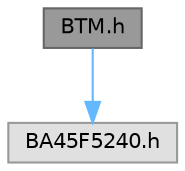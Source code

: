 digraph "BTM.h"
{
 // LATEX_PDF_SIZE
  bgcolor="transparent";
  edge [fontname=Helvetica,fontsize=10,labelfontname=Helvetica,labelfontsize=10];
  node [fontname=Helvetica,fontsize=10,shape=box,height=0.2,width=0.4];
  Node1 [id="Node000001",label="BTM.h",height=0.2,width=0.4,color="gray40", fillcolor="grey60", style="filled", fontcolor="black",tooltip="Header file for Time Base 0 & 1 control and configuration for Holtek MCUs Provides macros for enablin..."];
  Node1 -> Node2 [id="edge3_Node000001_Node000002",color="steelblue1",style="solid",tooltip=" "];
  Node2 [id="Node000002",label="BA45F5240.h",height=0.2,width=0.4,color="grey60", fillcolor="#E0E0E0", style="filled",tooltip=" "];
}
